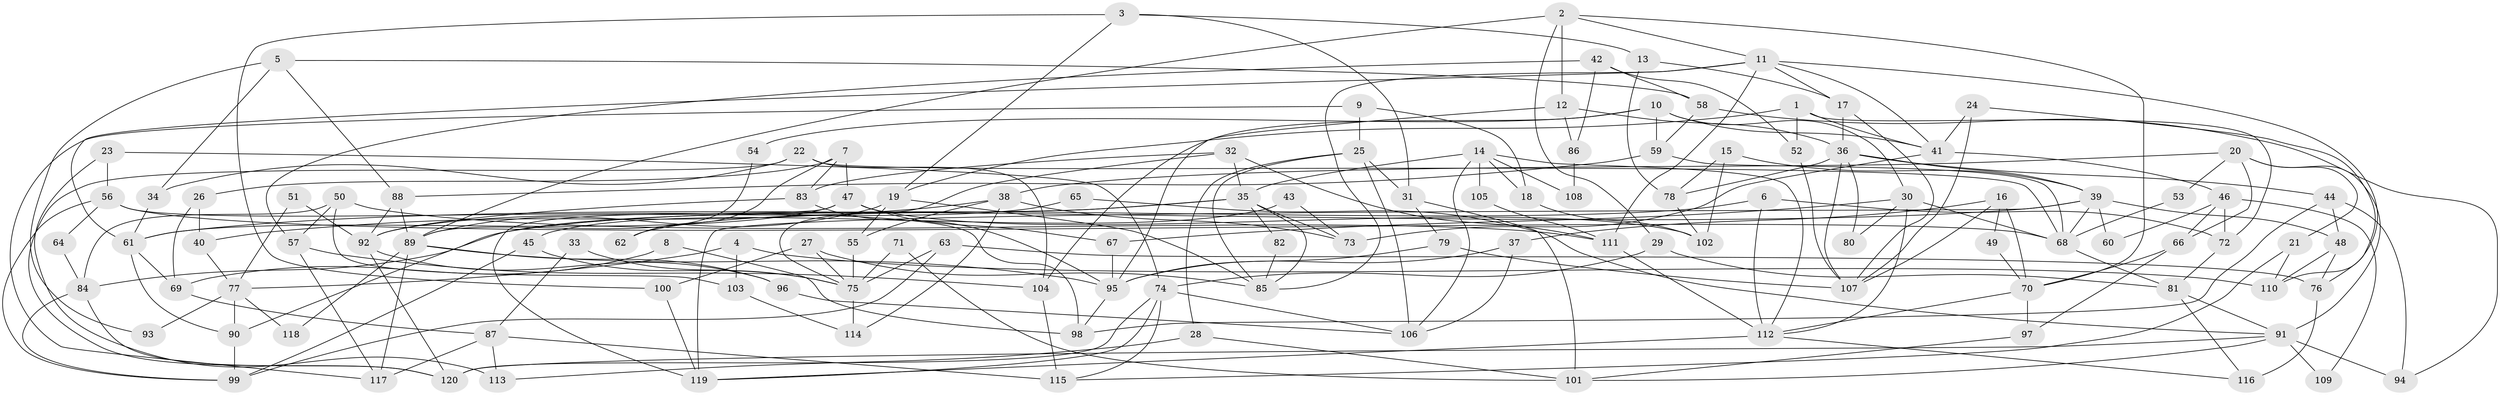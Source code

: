 // coarse degree distribution, {8: 0.16666666666666666, 21: 0.027777777777777776, 10: 0.08333333333333333, 4: 0.1111111111111111, 11: 0.05555555555555555, 5: 0.1388888888888889, 12: 0.027777777777777776, 14: 0.027777777777777776, 13: 0.05555555555555555, 6: 0.027777777777777776, 3: 0.05555555555555555, 9: 0.027777777777777776, 2: 0.1111111111111111, 7: 0.08333333333333333}
// Generated by graph-tools (version 1.1) at 2025/18/03/04/25 18:18:49]
// undirected, 120 vertices, 240 edges
graph export_dot {
graph [start="1"]
  node [color=gray90,style=filled];
  1;
  2;
  3;
  4;
  5;
  6;
  7;
  8;
  9;
  10;
  11;
  12;
  13;
  14;
  15;
  16;
  17;
  18;
  19;
  20;
  21;
  22;
  23;
  24;
  25;
  26;
  27;
  28;
  29;
  30;
  31;
  32;
  33;
  34;
  35;
  36;
  37;
  38;
  39;
  40;
  41;
  42;
  43;
  44;
  45;
  46;
  47;
  48;
  49;
  50;
  51;
  52;
  53;
  54;
  55;
  56;
  57;
  58;
  59;
  60;
  61;
  62;
  63;
  64;
  65;
  66;
  67;
  68;
  69;
  70;
  71;
  72;
  73;
  74;
  75;
  76;
  77;
  78;
  79;
  80;
  81;
  82;
  83;
  84;
  85;
  86;
  87;
  88;
  89;
  90;
  91;
  92;
  93;
  94;
  95;
  96;
  97;
  98;
  99;
  100;
  101;
  102;
  103;
  104;
  105;
  106;
  107;
  108;
  109;
  110;
  111;
  112;
  113;
  114;
  115;
  116;
  117;
  118;
  119;
  120;
  1 -- 19;
  1 -- 41;
  1 -- 52;
  1 -- 72;
  2 -- 70;
  2 -- 89;
  2 -- 11;
  2 -- 12;
  2 -- 29;
  3 -- 31;
  3 -- 100;
  3 -- 13;
  3 -- 19;
  4 -- 103;
  4 -- 110;
  4 -- 77;
  5 -- 34;
  5 -- 58;
  5 -- 88;
  5 -- 93;
  6 -- 72;
  6 -- 84;
  6 -- 112;
  7 -- 83;
  7 -- 47;
  7 -- 26;
  7 -- 62;
  8 -- 98;
  8 -- 69;
  9 -- 18;
  9 -- 25;
  9 -- 117;
  10 -- 59;
  10 -- 41;
  10 -- 30;
  10 -- 54;
  10 -- 104;
  11 -- 17;
  11 -- 41;
  11 -- 61;
  11 -- 85;
  11 -- 110;
  11 -- 111;
  12 -- 36;
  12 -- 86;
  12 -- 95;
  13 -- 78;
  13 -- 17;
  14 -- 112;
  14 -- 35;
  14 -- 18;
  14 -- 105;
  14 -- 106;
  14 -- 108;
  15 -- 39;
  15 -- 78;
  15 -- 102;
  16 -- 37;
  16 -- 70;
  16 -- 49;
  16 -- 107;
  17 -- 107;
  17 -- 36;
  18 -- 102;
  19 -- 89;
  19 -- 55;
  19 -- 85;
  20 -- 38;
  20 -- 66;
  20 -- 21;
  20 -- 53;
  20 -- 91;
  21 -- 110;
  21 -- 115;
  22 -- 120;
  22 -- 104;
  22 -- 34;
  22 -- 68;
  23 -- 56;
  23 -- 74;
  23 -- 113;
  24 -- 107;
  24 -- 76;
  24 -- 41;
  25 -- 85;
  25 -- 106;
  25 -- 28;
  25 -- 31;
  26 -- 69;
  26 -- 40;
  27 -- 85;
  27 -- 75;
  27 -- 100;
  28 -- 113;
  28 -- 101;
  29 -- 74;
  29 -- 81;
  30 -- 68;
  30 -- 67;
  30 -- 80;
  30 -- 112;
  31 -- 101;
  31 -- 79;
  32 -- 35;
  32 -- 111;
  32 -- 75;
  32 -- 83;
  33 -- 87;
  33 -- 75;
  34 -- 61;
  35 -- 90;
  35 -- 85;
  35 -- 62;
  35 -- 73;
  35 -- 82;
  36 -- 107;
  36 -- 39;
  36 -- 44;
  36 -- 78;
  36 -- 80;
  37 -- 106;
  37 -- 95;
  38 -- 40;
  38 -- 73;
  38 -- 55;
  38 -- 114;
  39 -- 119;
  39 -- 48;
  39 -- 60;
  39 -- 61;
  39 -- 68;
  40 -- 77;
  41 -- 46;
  41 -- 73;
  42 -- 58;
  42 -- 52;
  42 -- 57;
  42 -- 86;
  43 -- 73;
  43 -- 45;
  44 -- 98;
  44 -- 48;
  44 -- 94;
  45 -- 75;
  45 -- 99;
  46 -- 72;
  46 -- 60;
  46 -- 66;
  46 -- 109;
  47 -- 61;
  47 -- 67;
  47 -- 102;
  47 -- 119;
  48 -- 76;
  48 -- 110;
  49 -- 70;
  50 -- 111;
  50 -- 57;
  50 -- 84;
  50 -- 103;
  51 -- 77;
  51 -- 92;
  52 -- 107;
  53 -- 68;
  54 -- 89;
  55 -- 75;
  56 -- 68;
  56 -- 99;
  56 -- 64;
  56 -- 98;
  57 -- 104;
  57 -- 117;
  58 -- 94;
  58 -- 59;
  59 -- 88;
  59 -- 68;
  61 -- 69;
  61 -- 90;
  63 -- 76;
  63 -- 75;
  63 -- 99;
  64 -- 84;
  65 -- 91;
  65 -- 92;
  66 -- 70;
  66 -- 97;
  67 -- 95;
  68 -- 81;
  69 -- 87;
  70 -- 112;
  70 -- 97;
  71 -- 75;
  71 -- 101;
  72 -- 81;
  74 -- 119;
  74 -- 120;
  74 -- 106;
  74 -- 115;
  75 -- 114;
  76 -- 116;
  77 -- 90;
  77 -- 93;
  77 -- 118;
  78 -- 102;
  79 -- 95;
  79 -- 107;
  81 -- 91;
  81 -- 116;
  82 -- 85;
  83 -- 95;
  83 -- 92;
  84 -- 120;
  84 -- 99;
  86 -- 108;
  87 -- 117;
  87 -- 115;
  87 -- 113;
  88 -- 89;
  88 -- 92;
  89 -- 96;
  89 -- 117;
  89 -- 95;
  89 -- 118;
  90 -- 99;
  91 -- 94;
  91 -- 101;
  91 -- 109;
  91 -- 120;
  92 -- 96;
  92 -- 120;
  95 -- 98;
  96 -- 106;
  97 -- 101;
  100 -- 119;
  103 -- 114;
  104 -- 115;
  105 -- 111;
  111 -- 112;
  112 -- 116;
  112 -- 119;
}
